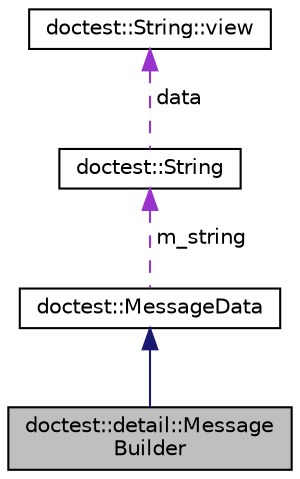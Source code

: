 digraph "doctest::detail::MessageBuilder"
{
  edge [fontname="Helvetica",fontsize="10",labelfontname="Helvetica",labelfontsize="10"];
  node [fontname="Helvetica",fontsize="10",shape=record];
  Node2 [label="doctest::detail::Message\lBuilder",height=0.2,width=0.4,color="black", fillcolor="grey75", style="filled", fontcolor="black"];
  Node3 -> Node2 [dir="back",color="midnightblue",fontsize="10",style="solid",fontname="Helvetica"];
  Node3 [label="doctest::MessageData",height=0.2,width=0.4,color="black", fillcolor="white", style="filled",URL="$structdoctest_1_1MessageData.html"];
  Node4 -> Node3 [dir="back",color="darkorchid3",fontsize="10",style="dashed",label=" m_string" ,fontname="Helvetica"];
  Node4 [label="doctest::String",height=0.2,width=0.4,color="black", fillcolor="white", style="filled",URL="$classdoctest_1_1String.html"];
  Node5 -> Node4 [dir="back",color="darkorchid3",fontsize="10",style="dashed",label=" data" ,fontname="Helvetica"];
  Node5 [label="doctest::String::view",height=0.2,width=0.4,color="black", fillcolor="white", style="filled",URL="$structdoctest_1_1String_1_1view.html",tooltip="OCLINT avoid private static members. "];
}
